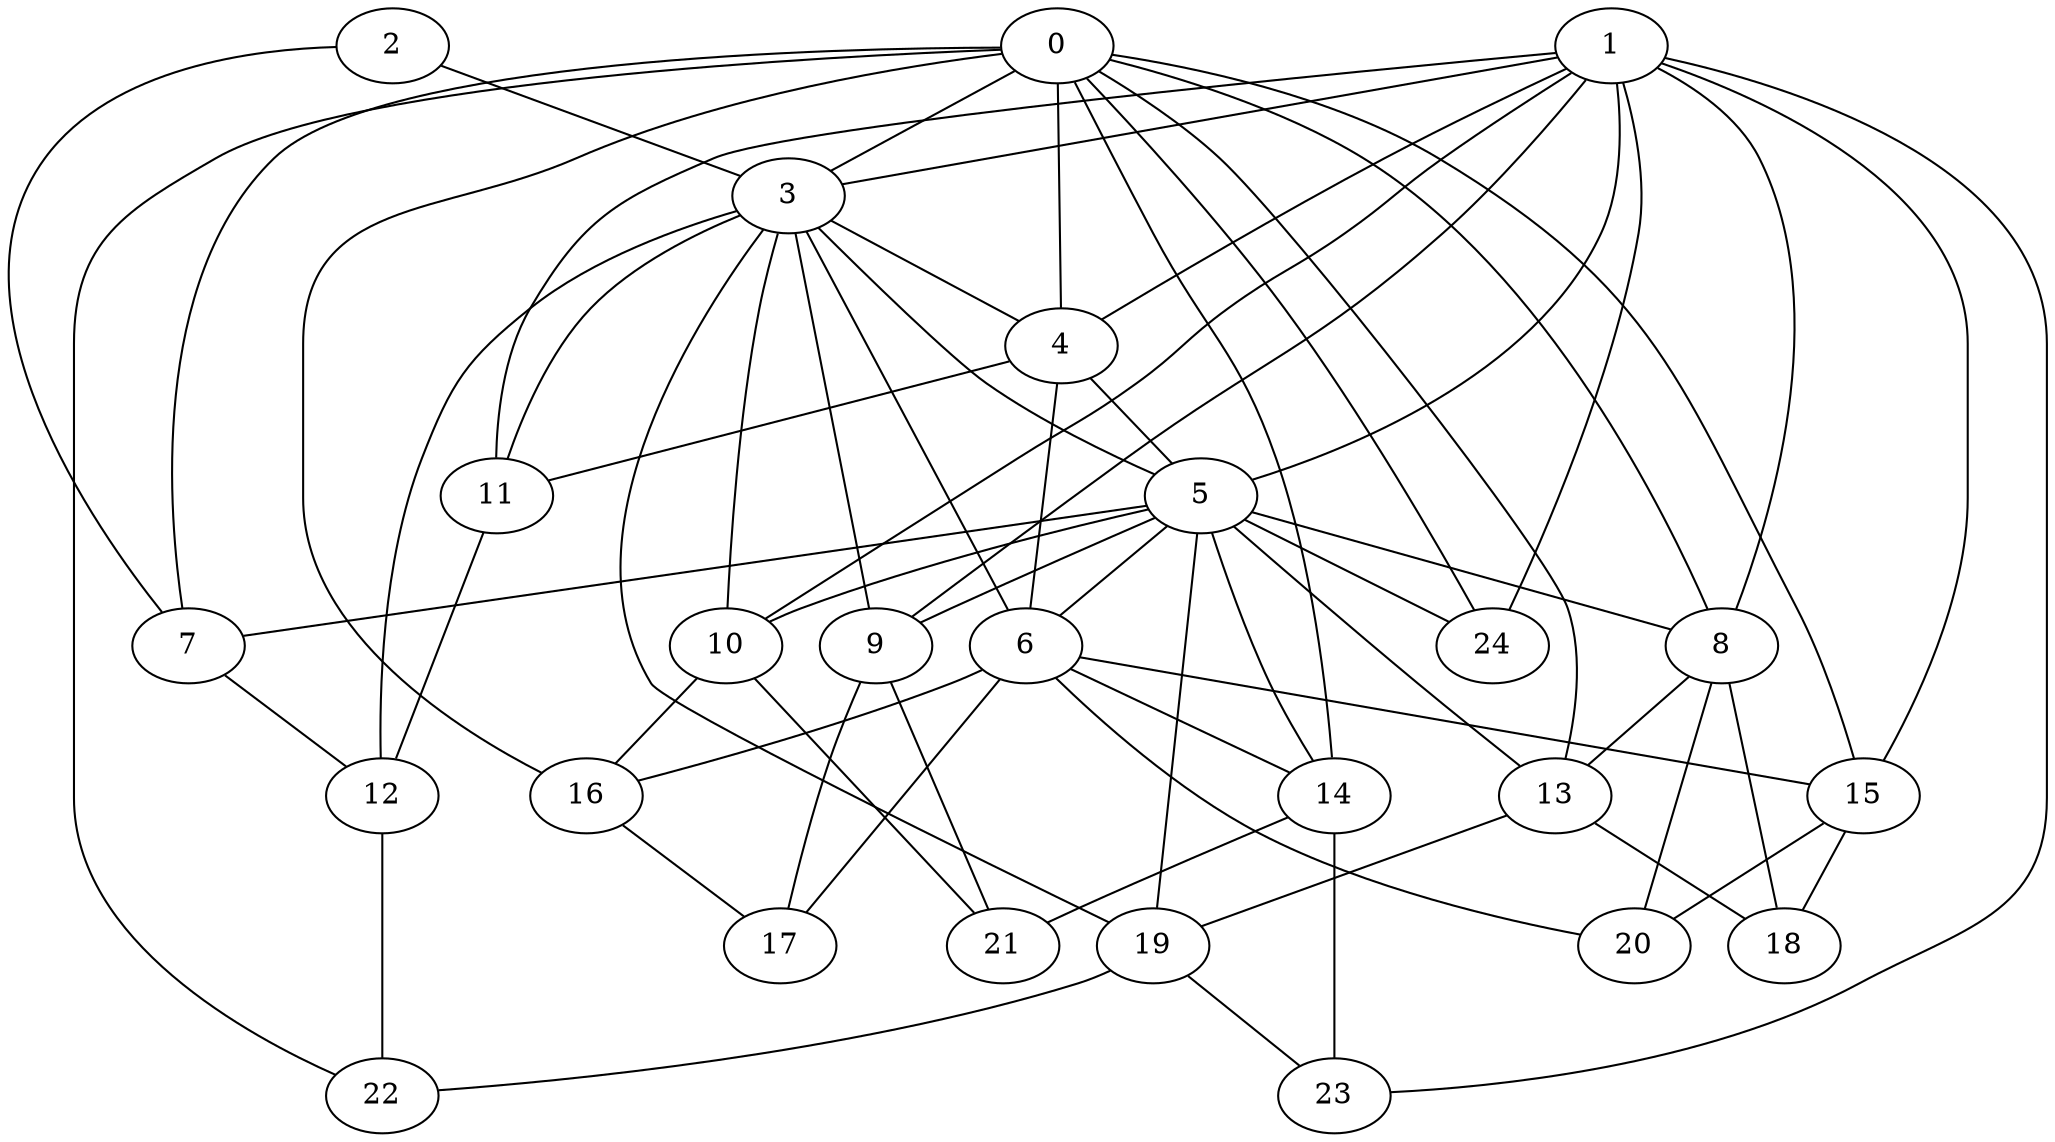 strict graph "barabasi_albert_graph(25,3)" {
0;
1;
2;
3;
4;
5;
6;
7;
8;
9;
10;
11;
12;
13;
14;
15;
16;
17;
18;
19;
20;
21;
22;
23;
24;
0 -- 3  [is_available=True, prob="0.827170670504"];
0 -- 4  [is_available=True, prob="0.99378922776"];
0 -- 7  [is_available=True, prob="0.754744692561"];
0 -- 8  [is_available=True, prob="0.138645671248"];
0 -- 13  [is_available=True, prob="1.0"];
0 -- 14  [is_available=True, prob="0.732969566007"];
0 -- 15  [is_available=True, prob="0.226575587553"];
0 -- 16  [is_available=True, prob="1.0"];
0 -- 22  [is_available=True, prob="0.687573589805"];
0 -- 24  [is_available=True, prob="0.624988139871"];
1 -- 3  [is_available=True, prob="1.0"];
1 -- 4  [is_available=True, prob="0.344452355896"];
1 -- 5  [is_available=True, prob="1.0"];
1 -- 8  [is_available=True, prob="0.111658377243"];
1 -- 9  [is_available=True, prob="0.0949800654134"];
1 -- 10  [is_available=True, prob="0.690379216348"];
1 -- 11  [is_available=True, prob="1.0"];
1 -- 15  [is_available=True, prob="1.0"];
1 -- 23  [is_available=True, prob="0.846979911041"];
1 -- 24  [is_available=True, prob="0.0245682399068"];
2 -- 3  [is_available=True, prob="0.219210157336"];
2 -- 7  [is_available=True, prob="0.60061026382"];
3 -- 4  [is_available=True, prob="0.50917033118"];
3 -- 5  [is_available=True, prob="0.47687038278"];
3 -- 6  [is_available=True, prob="0.96857753988"];
3 -- 9  [is_available=True, prob="1.0"];
3 -- 10  [is_available=True, prob="0.672249373908"];
3 -- 11  [is_available=True, prob="1.0"];
3 -- 12  [is_available=True, prob="0.468419035922"];
3 -- 19  [is_available=True, prob="0.612509824912"];
4 -- 5  [is_available=True, prob="0.615051755543"];
4 -- 6  [is_available=True, prob="1.0"];
4 -- 11  [is_available=True, prob="0.260655633067"];
5 -- 6  [is_available=True, prob="1.0"];
5 -- 7  [is_available=True, prob="0.705569499931"];
5 -- 8  [is_available=True, prob="0.130052861792"];
5 -- 9  [is_available=True, prob="0.507526545801"];
5 -- 10  [is_available=True, prob="0.986372104467"];
5 -- 13  [is_available=True, prob="0.0103854971148"];
5 -- 14  [is_available=True, prob="0.964351221566"];
5 -- 19  [is_available=True, prob="0.483040784023"];
5 -- 24  [is_available=True, prob="0.799996034717"];
6 -- 14  [is_available=True, prob="0.850166833946"];
6 -- 15  [is_available=True, prob="0.481803613791"];
6 -- 16  [is_available=True, prob="0.743027277791"];
6 -- 17  [is_available=True, prob="0.675636335777"];
6 -- 20  [is_available=True, prob="0.674072176373"];
7 -- 12  [is_available=True, prob="0.305468025159"];
8 -- 13  [is_available=True, prob="0.604925811484"];
8 -- 18  [is_available=True, prob="0.405652403744"];
8 -- 20  [is_available=True, prob="1.0"];
9 -- 21  [is_available=True, prob="0.0901758485509"];
9 -- 17  [is_available=True, prob="0.494156193344"];
10 -- 16  [is_available=True, prob="0.102931072461"];
10 -- 21  [is_available=True, prob="0.615160695895"];
11 -- 12  [is_available=True, prob="0.755038175066"];
12 -- 22  [is_available=True, prob="0.540049877511"];
13 -- 18  [is_available=True, prob="1.0"];
13 -- 19  [is_available=True, prob="0.83954746065"];
14 -- 23  [is_available=True, prob="0.851480009823"];
14 -- 21  [is_available=True, prob="1.0"];
15 -- 18  [is_available=True, prob="0.392655516365"];
15 -- 20  [is_available=True, prob="0.509536141802"];
16 -- 17  [is_available=True, prob="0.439808202902"];
19 -- 23  [is_available=True, prob="1.0"];
19 -- 22  [is_available=True, prob="0.968296775633"];
}
